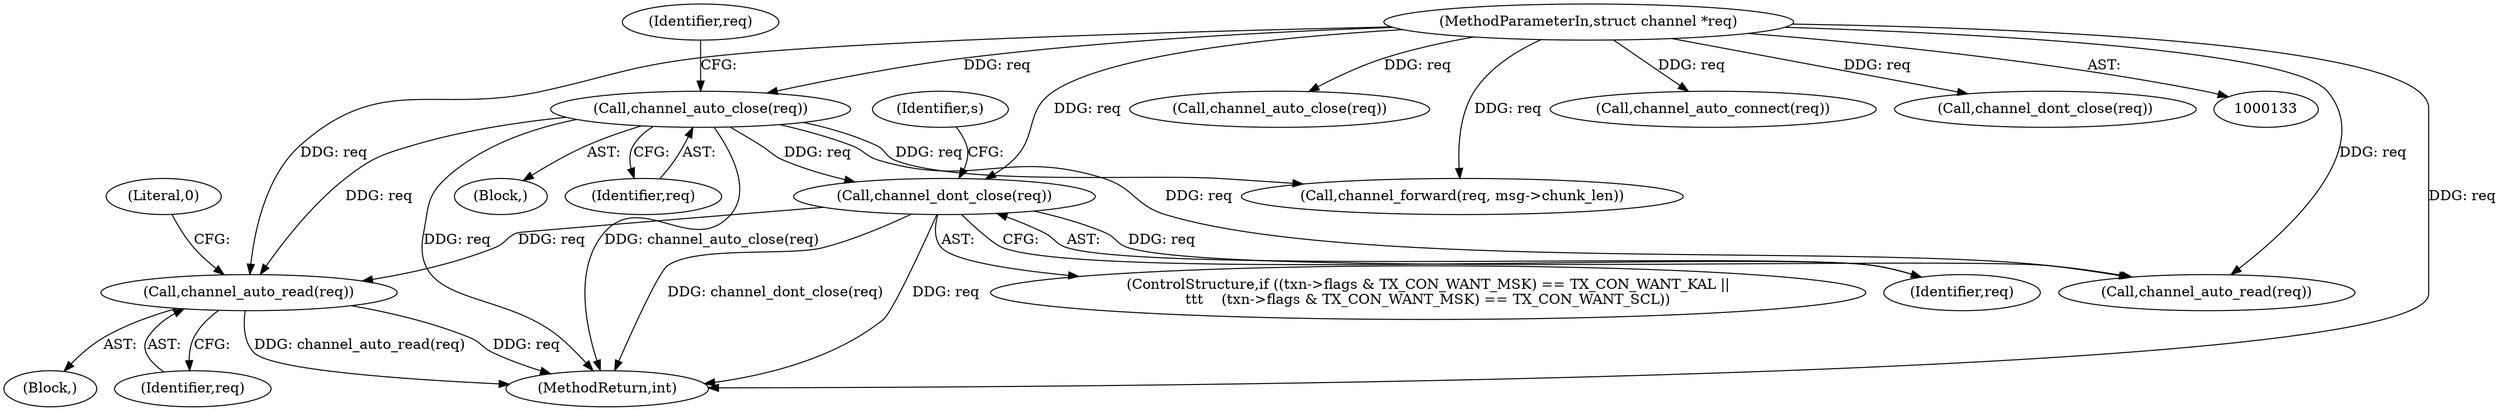 digraph "0_haproxy_b4d05093bc89f71377230228007e69a1434c1a0c_0@API" {
"1000613" [label="(Call,channel_auto_read(req))"];
"1000282" [label="(Call,channel_auto_close(req))"];
"1000135" [label="(MethodParameterIn,struct channel *req)"];
"1000546" [label="(Call,channel_dont_close(req))"];
"1000547" [label="(Identifier,req)"];
"1000137" [label="(Block,)"];
"1000612" [label="(Block,)"];
"1000286" [label="(Identifier,req)"];
"1000616" [label="(Literal,0)"];
"1000601" [label="(Call,channel_auto_close(req))"];
"1000599" [label="(Call,channel_auto_read(req))"];
"1000661" [label="(Call,channel_forward(req, msg->chunk_len))"];
"1000269" [label="(Call,channel_auto_connect(req))"];
"1000756" [label="(Call,channel_dont_close(req))"];
"1000283" [label="(Identifier,req)"];
"1000613" [label="(Call,channel_auto_read(req))"];
"1000282" [label="(Call,channel_auto_close(req))"];
"1000546" [label="(Call,channel_dont_close(req))"];
"1000530" [label="(ControlStructure,if ((txn->flags & TX_CON_WANT_MSK) == TX_CON_WANT_KAL ||\n\t\t\t    (txn->flags & TX_CON_WANT_MSK) == TX_CON_WANT_SCL))"];
"1000550" [label="(Identifier,s)"];
"1000135" [label="(MethodParameterIn,struct channel *req)"];
"1001006" [label="(MethodReturn,int)"];
"1000614" [label="(Identifier,req)"];
"1000613" -> "1000612"  [label="AST: "];
"1000613" -> "1000614"  [label="CFG: "];
"1000614" -> "1000613"  [label="AST: "];
"1000616" -> "1000613"  [label="CFG: "];
"1000613" -> "1001006"  [label="DDG: req"];
"1000613" -> "1001006"  [label="DDG: channel_auto_read(req)"];
"1000282" -> "1000613"  [label="DDG: req"];
"1000546" -> "1000613"  [label="DDG: req"];
"1000135" -> "1000613"  [label="DDG: req"];
"1000282" -> "1000137"  [label="AST: "];
"1000282" -> "1000283"  [label="CFG: "];
"1000283" -> "1000282"  [label="AST: "];
"1000286" -> "1000282"  [label="CFG: "];
"1000282" -> "1001006"  [label="DDG: channel_auto_close(req)"];
"1000282" -> "1001006"  [label="DDG: req"];
"1000135" -> "1000282"  [label="DDG: req"];
"1000282" -> "1000546"  [label="DDG: req"];
"1000282" -> "1000599"  [label="DDG: req"];
"1000282" -> "1000661"  [label="DDG: req"];
"1000135" -> "1000133"  [label="AST: "];
"1000135" -> "1001006"  [label="DDG: req"];
"1000135" -> "1000269"  [label="DDG: req"];
"1000135" -> "1000546"  [label="DDG: req"];
"1000135" -> "1000599"  [label="DDG: req"];
"1000135" -> "1000601"  [label="DDG: req"];
"1000135" -> "1000661"  [label="DDG: req"];
"1000135" -> "1000756"  [label="DDG: req"];
"1000546" -> "1000530"  [label="AST: "];
"1000546" -> "1000547"  [label="CFG: "];
"1000547" -> "1000546"  [label="AST: "];
"1000550" -> "1000546"  [label="CFG: "];
"1000546" -> "1001006"  [label="DDG: channel_dont_close(req)"];
"1000546" -> "1001006"  [label="DDG: req"];
"1000546" -> "1000599"  [label="DDG: req"];
}
